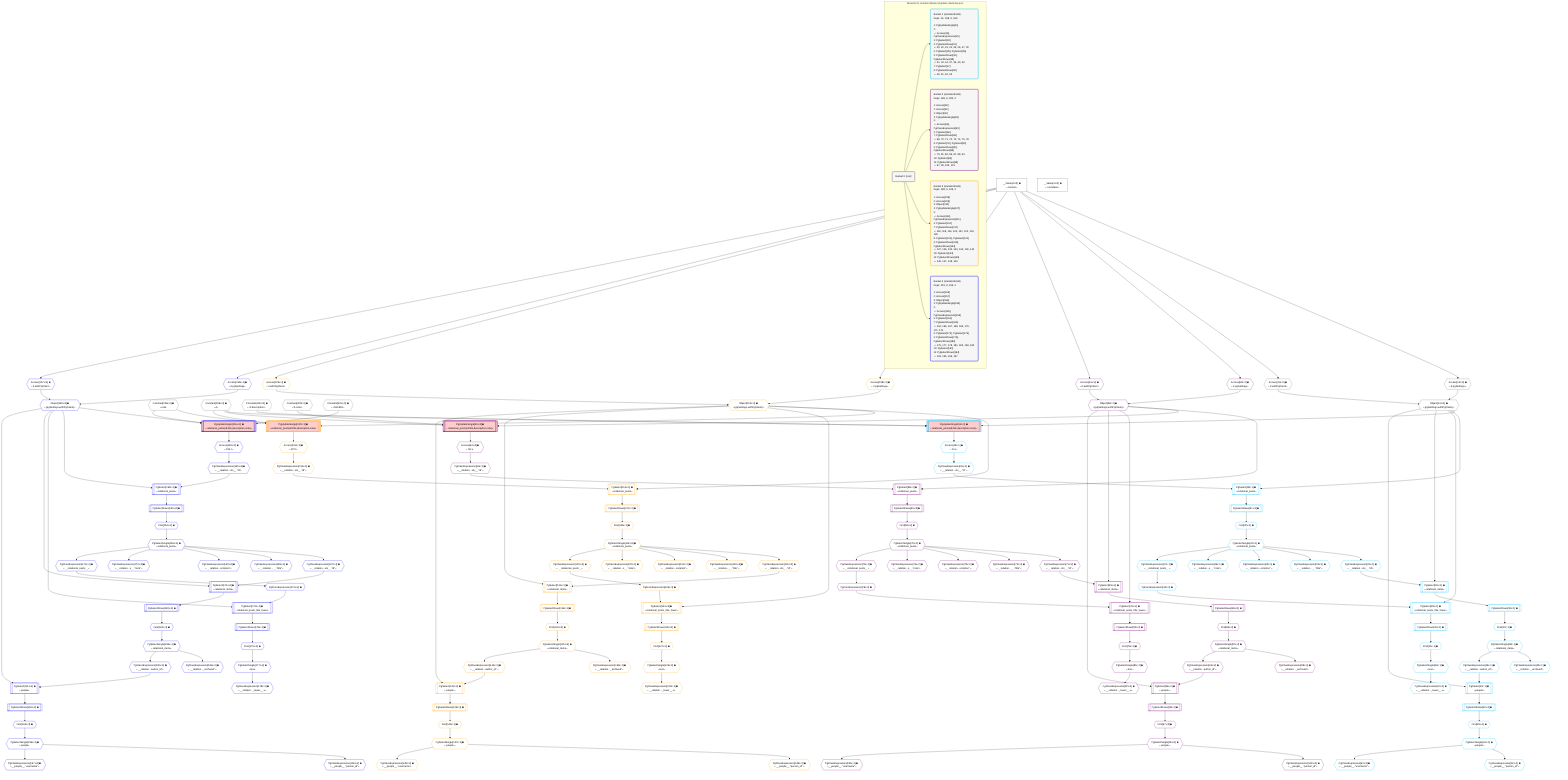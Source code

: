 %%{init: {'themeVariables': { 'fontSize': '12px'}}}%%
graph TD
    classDef path fill:#eee,stroke:#000,color:#000
    classDef plan fill:#fff,stroke-width:1px,color:#000
    classDef itemplan fill:#fff,stroke-width:2px,color:#000
    classDef unbatchedplan fill:#dff,stroke-width:1px,color:#000
    classDef sideeffectplan fill:#fcc,stroke-width:2px,color:#000
    classDef bucket fill:#f6f6f6,color:#000,stroke-width:2px,text-align:left


    %% plan dependencies
    Object14{{"Object[14∈0] ➊<br />ᐸ{pgSettings,withPgClient}ᐳ"}}:::plan
    Access12{{"Access[12∈0] ➊<br />ᐸ2.pgSettingsᐳ"}}:::plan
    Access13{{"Access[13∈0] ➊<br />ᐸ2.withPgClientᐳ"}}:::plan
    Access12 & Access13 --> Object14
    __Value2["__Value[2∈0] ➊<br />ᐸcontextᐳ"]:::plan
    __Value2 --> Access12
    __Value2 --> Access13
    __Value4["__Value[4∈0] ➊<br />ᐸrootValueᐳ"]:::plan
    Constant106{{"Constant[106∈0] ➊<br />ᐸnullᐳ"}}:::plan
    Constant198{{"Constant[198∈0] ➊<br />ᐸ4ᐳ"}}:::plan
    Constant199{{"Constant[199∈0] ➊<br />ᐸ'A description'ᐳ"}}:::plan
    Constant200{{"Constant[200∈0] ➊<br />ᐸ'A note'ᐳ"}}:::plan
    Constant201{{"Constant[201∈0] ➊<br />ᐸ3141592ᐳ"}}:::plan
    PgUpdateSingle11[["PgUpdateSingle[11∈1] ➊<br />ᐸrelational_posts(id;title,description,note)ᐳ"]]:::sideeffectplan
    Object14 & Constant198 & Constant199 --> PgUpdateSingle11
    PgSelect18[["PgSelect[18∈1] ➊<br />ᐸrelational_postsᐳ"]]:::plan
    PgClassExpression15{{"PgClassExpression[15∈1] ➊<br />ᐸ__relation...sts__.”id”ᐳ"}}:::plan
    Object14 & PgClassExpression15 --> PgSelect18
    PgSelect28[["PgSelect[28∈1] ➊<br />ᐸrelational_posts_title_lowerᐳ"]]:::plan
    PgFromExpression30{{"PgFromExpression[30∈1] ➊"}}:::plan
    Object14 & PgFromExpression30 --> PgSelect28
    PgSelect35[["PgSelect[35∈1] ➊<br />ᐸrelational_itemsᐳ"]]:::plan
    PgClassExpression23{{"PgClassExpression[23∈1] ➊<br />ᐸ__relation...sts__.”id”ᐳ"}}:::plan
    Object14 & PgClassExpression23 --> PgSelect35
    PgSelect47[["PgSelect[47∈1] ➊<br />ᐸpeopleᐳ"]]:::plan
    PgClassExpression46{{"PgClassExpression[46∈1] ➊<br />ᐸ__relation...author_id”ᐳ"}}:::plan
    Object14 & PgClassExpression46 --> PgSelect47
    Access16{{"Access[16∈1] ➊<br />ᐸ11.tᐳ"}}:::plan
    Access16 --> PgClassExpression15
    PgUpdateSingle11 --> Access16
    First20{{"First[20∈1] ➊"}}:::plan
    PgSelectRows21[["PgSelectRows[21∈1] ➊"]]:::plan
    PgSelectRows21 --> First20
    PgSelect18 --> PgSelectRows21
    PgSelectSingle22{{"PgSelectSingle[22∈1] ➊<br />ᐸrelational_postsᐳ"}}:::plan
    First20 --> PgSelectSingle22
    PgSelectSingle22 --> PgClassExpression23
    PgClassExpression24{{"PgClassExpression[24∈1] ➊<br />ᐸ__relation...__.”title”ᐳ"}}:::plan
    PgSelectSingle22 --> PgClassExpression24
    PgClassExpression25{{"PgClassExpression[25∈1] ➊<br />ᐸ__relation...scription”ᐳ"}}:::plan
    PgSelectSingle22 --> PgClassExpression25
    PgClassExpression26{{"PgClassExpression[26∈1] ➊<br />ᐸ__relation...s__.”note”ᐳ"}}:::plan
    PgSelectSingle22 --> PgClassExpression26
    PgClassExpression27{{"PgClassExpression[27∈1] ➊<br />ᐸ__relational_posts__ᐳ"}}:::plan
    PgSelectSingle22 --> PgClassExpression27
    PgClassExpression27 --> PgFromExpression30
    First31{{"First[31∈1] ➊"}}:::plan
    PgSelectRows32[["PgSelectRows[32∈1] ➊"]]:::plan
    PgSelectRows32 --> First31
    PgSelect28 --> PgSelectRows32
    PgSelectSingle33{{"PgSelectSingle[33∈1] ➊<br />ᐸtextᐳ"}}:::plan
    First31 --> PgSelectSingle33
    PgClassExpression34{{"PgClassExpression[34∈1] ➊<br />ᐸ__relation..._lower__.vᐳ"}}:::plan
    PgSelectSingle33 --> PgClassExpression34
    First37{{"First[37∈1] ➊"}}:::plan
    PgSelectRows38[["PgSelectRows[38∈1] ➊"]]:::plan
    PgSelectRows38 --> First37
    PgSelect35 --> PgSelectRows38
    PgSelectSingle39{{"PgSelectSingle[39∈1] ➊<br />ᐸrelational_itemsᐳ"}}:::plan
    First37 --> PgSelectSingle39
    PgClassExpression40{{"PgClassExpression[40∈1] ➊<br />ᐸ__relation..._archived”ᐳ"}}:::plan
    PgSelectSingle39 --> PgClassExpression40
    PgSelectSingle39 --> PgClassExpression46
    First49{{"First[49∈1] ➊"}}:::plan
    PgSelectRows50[["PgSelectRows[50∈1] ➊"]]:::plan
    PgSelectRows50 --> First49
    PgSelect47 --> PgSelectRows50
    PgSelectSingle51{{"PgSelectSingle[51∈1] ➊<br />ᐸpeopleᐳ"}}:::plan
    First49 --> PgSelectSingle51
    PgClassExpression52{{"PgClassExpression[52∈1] ➊<br />ᐸ__people__.”person_id”ᐳ"}}:::plan
    PgSelectSingle51 --> PgClassExpression52
    PgClassExpression53{{"PgClassExpression[53∈1] ➊<br />ᐸ__people__.”username”ᐳ"}}:::plan
    PgSelectSingle51 --> PgClassExpression53
    PgUpdateSingle59[["PgUpdateSingle[59∈2] ➊<br />ᐸrelational_posts(id;title,description,note)ᐳ"]]:::sideeffectplan
    Object62{{"Object[62∈2] ➊<br />ᐸ{pgSettings,withPgClient}ᐳ"}}:::plan
    Object62 & Constant198 & Constant200 --> PgUpdateSingle59
    Access60{{"Access[60∈2] ➊<br />ᐸ2.pgSettingsᐳ"}}:::plan
    Access61{{"Access[61∈2] ➊<br />ᐸ2.withPgClientᐳ"}}:::plan
    Access60 & Access61 --> Object62
    PgSelect66[["PgSelect[66∈2] ➊<br />ᐸrelational_postsᐳ"]]:::plan
    PgClassExpression63{{"PgClassExpression[63∈2] ➊<br />ᐸ__relation...sts__.”id”ᐳ"}}:::plan
    Object62 & PgClassExpression63 --> PgSelect66
    PgSelect76[["PgSelect[76∈2] ➊<br />ᐸrelational_posts_title_lowerᐳ"]]:::plan
    PgFromExpression78{{"PgFromExpression[78∈2] ➊"}}:::plan
    Object62 & PgFromExpression78 --> PgSelect76
    PgSelect83[["PgSelect[83∈2] ➊<br />ᐸrelational_itemsᐳ"]]:::plan
    PgClassExpression71{{"PgClassExpression[71∈2] ➊<br />ᐸ__relation...sts__.”id”ᐳ"}}:::plan
    Object62 & PgClassExpression71 --> PgSelect83
    PgSelect95[["PgSelect[95∈2] ➊<br />ᐸpeopleᐳ"]]:::plan
    PgClassExpression94{{"PgClassExpression[94∈2] ➊<br />ᐸ__relation...author_id”ᐳ"}}:::plan
    Object62 & PgClassExpression94 --> PgSelect95
    __Value2 --> Access60
    __Value2 --> Access61
    Access64{{"Access[64∈2] ➊<br />ᐸ59.tᐳ"}}:::plan
    Access64 --> PgClassExpression63
    PgUpdateSingle59 --> Access64
    First68{{"First[68∈2] ➊"}}:::plan
    PgSelectRows69[["PgSelectRows[69∈2] ➊"]]:::plan
    PgSelectRows69 --> First68
    PgSelect66 --> PgSelectRows69
    PgSelectSingle70{{"PgSelectSingle[70∈2] ➊<br />ᐸrelational_postsᐳ"}}:::plan
    First68 --> PgSelectSingle70
    PgSelectSingle70 --> PgClassExpression71
    PgClassExpression72{{"PgClassExpression[72∈2] ➊<br />ᐸ__relation...__.”title”ᐳ"}}:::plan
    PgSelectSingle70 --> PgClassExpression72
    PgClassExpression73{{"PgClassExpression[73∈2] ➊<br />ᐸ__relation...scription”ᐳ"}}:::plan
    PgSelectSingle70 --> PgClassExpression73
    PgClassExpression74{{"PgClassExpression[74∈2] ➊<br />ᐸ__relation...s__.”note”ᐳ"}}:::plan
    PgSelectSingle70 --> PgClassExpression74
    PgClassExpression75{{"PgClassExpression[75∈2] ➊<br />ᐸ__relational_posts__ᐳ"}}:::plan
    PgSelectSingle70 --> PgClassExpression75
    PgClassExpression75 --> PgFromExpression78
    First79{{"First[79∈2] ➊"}}:::plan
    PgSelectRows80[["PgSelectRows[80∈2] ➊"]]:::plan
    PgSelectRows80 --> First79
    PgSelect76 --> PgSelectRows80
    PgSelectSingle81{{"PgSelectSingle[81∈2] ➊<br />ᐸtextᐳ"}}:::plan
    First79 --> PgSelectSingle81
    PgClassExpression82{{"PgClassExpression[82∈2] ➊<br />ᐸ__relation..._lower__.vᐳ"}}:::plan
    PgSelectSingle81 --> PgClassExpression82
    First85{{"First[85∈2] ➊"}}:::plan
    PgSelectRows86[["PgSelectRows[86∈2] ➊"]]:::plan
    PgSelectRows86 --> First85
    PgSelect83 --> PgSelectRows86
    PgSelectSingle87{{"PgSelectSingle[87∈2] ➊<br />ᐸrelational_itemsᐳ"}}:::plan
    First85 --> PgSelectSingle87
    PgClassExpression88{{"PgClassExpression[88∈2] ➊<br />ᐸ__relation..._archived”ᐳ"}}:::plan
    PgSelectSingle87 --> PgClassExpression88
    PgSelectSingle87 --> PgClassExpression94
    First97{{"First[97∈2] ➊"}}:::plan
    PgSelectRows98[["PgSelectRows[98∈2] ➊"]]:::plan
    PgSelectRows98 --> First97
    PgSelect95 --> PgSelectRows98
    PgSelectSingle99{{"PgSelectSingle[99∈2] ➊<br />ᐸpeopleᐳ"}}:::plan
    First97 --> PgSelectSingle99
    PgClassExpression100{{"PgClassExpression[100∈2] ➊<br />ᐸ__people__.”person_id”ᐳ"}}:::plan
    PgSelectSingle99 --> PgClassExpression100
    PgClassExpression101{{"PgClassExpression[101∈2] ➊<br />ᐸ__people__.”username”ᐳ"}}:::plan
    PgSelectSingle99 --> PgClassExpression101
    PgUpdateSingle107[["PgUpdateSingle[107∈3] ➊<br />ᐸrelational_posts(id;title,description,note)ᐳ"]]:::sideeffectplan
    Object110{{"Object[110∈3] ➊<br />ᐸ{pgSettings,withPgClient}ᐳ"}}:::plan
    Object110 & Constant198 & Constant106 --> PgUpdateSingle107
    Access108{{"Access[108∈3] ➊<br />ᐸ2.pgSettingsᐳ"}}:::plan
    Access109{{"Access[109∈3] ➊<br />ᐸ2.withPgClientᐳ"}}:::plan
    Access108 & Access109 --> Object110
    PgSelect114[["PgSelect[114∈3] ➊<br />ᐸrelational_postsᐳ"]]:::plan
    PgClassExpression111{{"PgClassExpression[111∈3] ➊<br />ᐸ__relation...sts__.”id”ᐳ"}}:::plan
    Object110 & PgClassExpression111 --> PgSelect114
    PgSelect124[["PgSelect[124∈3] ➊<br />ᐸrelational_posts_title_lowerᐳ"]]:::plan
    PgFromExpression126{{"PgFromExpression[126∈3] ➊"}}:::plan
    Object110 & PgFromExpression126 --> PgSelect124
    PgSelect131[["PgSelect[131∈3] ➊<br />ᐸrelational_itemsᐳ"]]:::plan
    PgClassExpression119{{"PgClassExpression[119∈3] ➊<br />ᐸ__relation...sts__.”id”ᐳ"}}:::plan
    Object110 & PgClassExpression119 --> PgSelect131
    PgSelect143[["PgSelect[143∈3] ➊<br />ᐸpeopleᐳ"]]:::plan
    PgClassExpression142{{"PgClassExpression[142∈3] ➊<br />ᐸ__relation...author_id”ᐳ"}}:::plan
    Object110 & PgClassExpression142 --> PgSelect143
    __Value2 --> Access108
    __Value2 --> Access109
    Access112{{"Access[112∈3] ➊<br />ᐸ107.tᐳ"}}:::plan
    Access112 --> PgClassExpression111
    PgUpdateSingle107 --> Access112
    First116{{"First[116∈3] ➊"}}:::plan
    PgSelectRows117[["PgSelectRows[117∈3] ➊"]]:::plan
    PgSelectRows117 --> First116
    PgSelect114 --> PgSelectRows117
    PgSelectSingle118{{"PgSelectSingle[118∈3] ➊<br />ᐸrelational_postsᐳ"}}:::plan
    First116 --> PgSelectSingle118
    PgSelectSingle118 --> PgClassExpression119
    PgClassExpression120{{"PgClassExpression[120∈3] ➊<br />ᐸ__relation...__.”title”ᐳ"}}:::plan
    PgSelectSingle118 --> PgClassExpression120
    PgClassExpression121{{"PgClassExpression[121∈3] ➊<br />ᐸ__relation...scription”ᐳ"}}:::plan
    PgSelectSingle118 --> PgClassExpression121
    PgClassExpression122{{"PgClassExpression[122∈3] ➊<br />ᐸ__relation...s__.”note”ᐳ"}}:::plan
    PgSelectSingle118 --> PgClassExpression122
    PgClassExpression123{{"PgClassExpression[123∈3] ➊<br />ᐸ__relational_posts__ᐳ"}}:::plan
    PgSelectSingle118 --> PgClassExpression123
    PgClassExpression123 --> PgFromExpression126
    First127{{"First[127∈3] ➊"}}:::plan
    PgSelectRows128[["PgSelectRows[128∈3] ➊"]]:::plan
    PgSelectRows128 --> First127
    PgSelect124 --> PgSelectRows128
    PgSelectSingle129{{"PgSelectSingle[129∈3] ➊<br />ᐸtextᐳ"}}:::plan
    First127 --> PgSelectSingle129
    PgClassExpression130{{"PgClassExpression[130∈3] ➊<br />ᐸ__relation..._lower__.vᐳ"}}:::plan
    PgSelectSingle129 --> PgClassExpression130
    First133{{"First[133∈3] ➊"}}:::plan
    PgSelectRows134[["PgSelectRows[134∈3] ➊"]]:::plan
    PgSelectRows134 --> First133
    PgSelect131 --> PgSelectRows134
    PgSelectSingle135{{"PgSelectSingle[135∈3] ➊<br />ᐸrelational_itemsᐳ"}}:::plan
    First133 --> PgSelectSingle135
    PgClassExpression136{{"PgClassExpression[136∈3] ➊<br />ᐸ__relation..._archived”ᐳ"}}:::plan
    PgSelectSingle135 --> PgClassExpression136
    PgSelectSingle135 --> PgClassExpression142
    First145{{"First[145∈3] ➊"}}:::plan
    PgSelectRows146[["PgSelectRows[146∈3] ➊"]]:::plan
    PgSelectRows146 --> First145
    PgSelect143 --> PgSelectRows146
    PgSelectSingle147{{"PgSelectSingle[147∈3] ➊<br />ᐸpeopleᐳ"}}:::plan
    First145 --> PgSelectSingle147
    PgClassExpression148{{"PgClassExpression[148∈3] ➊<br />ᐸ__people__.”person_id”ᐳ"}}:::plan
    PgSelectSingle147 --> PgClassExpression148
    PgClassExpression149{{"PgClassExpression[149∈3] ➊<br />ᐸ__people__.”username”ᐳ"}}:::plan
    PgSelectSingle147 --> PgClassExpression149
    PgUpdateSingle155[["PgUpdateSingle[155∈4] ➊<br />ᐸrelational_posts(id;title,description,note)ᐳ"]]:::sideeffectplan
    Object158{{"Object[158∈4] ➊<br />ᐸ{pgSettings,withPgClient}ᐳ"}}:::plan
    Object158 & Constant201 & Constant106 --> PgUpdateSingle155
    Access156{{"Access[156∈4] ➊<br />ᐸ2.pgSettingsᐳ"}}:::plan
    Access157{{"Access[157∈4] ➊<br />ᐸ2.withPgClientᐳ"}}:::plan
    Access156 & Access157 --> Object158
    PgSelect162[["PgSelect[162∈4] ➊<br />ᐸrelational_postsᐳ"]]:::plan
    PgClassExpression159{{"PgClassExpression[159∈4] ➊<br />ᐸ__relation...sts__.”id”ᐳ"}}:::plan
    Object158 & PgClassExpression159 --> PgSelect162
    PgSelect172[["PgSelect[172∈4] ➊<br />ᐸrelational_posts_title_lowerᐳ"]]:::plan
    PgFromExpression174{{"PgFromExpression[174∈4] ➊"}}:::plan
    Object158 & PgFromExpression174 --> PgSelect172
    PgSelect179[["PgSelect[179∈4] ➊<br />ᐸrelational_itemsᐳ"]]:::plan
    PgClassExpression167{{"PgClassExpression[167∈4] ➊<br />ᐸ__relation...sts__.”id”ᐳ"}}:::plan
    Object158 & PgClassExpression167 --> PgSelect179
    PgSelect191[["PgSelect[191∈4] ➊<br />ᐸpeopleᐳ"]]:::plan
    PgClassExpression190{{"PgClassExpression[190∈4] ➊<br />ᐸ__relation...author_id”ᐳ"}}:::plan
    Object158 & PgClassExpression190 --> PgSelect191
    __Value2 --> Access156
    __Value2 --> Access157
    Access160{{"Access[160∈4] ➊<br />ᐸ155.tᐳ"}}:::plan
    Access160 --> PgClassExpression159
    PgUpdateSingle155 --> Access160
    First164{{"First[164∈4] ➊"}}:::plan
    PgSelectRows165[["PgSelectRows[165∈4] ➊"]]:::plan
    PgSelectRows165 --> First164
    PgSelect162 --> PgSelectRows165
    PgSelectSingle166{{"PgSelectSingle[166∈4] ➊<br />ᐸrelational_postsᐳ"}}:::plan
    First164 --> PgSelectSingle166
    PgSelectSingle166 --> PgClassExpression167
    PgClassExpression168{{"PgClassExpression[168∈4] ➊<br />ᐸ__relation...__.”title”ᐳ"}}:::plan
    PgSelectSingle166 --> PgClassExpression168
    PgClassExpression169{{"PgClassExpression[169∈4] ➊<br />ᐸ__relation...scription”ᐳ"}}:::plan
    PgSelectSingle166 --> PgClassExpression169
    PgClassExpression170{{"PgClassExpression[170∈4] ➊<br />ᐸ__relation...s__.”note”ᐳ"}}:::plan
    PgSelectSingle166 --> PgClassExpression170
    PgClassExpression171{{"PgClassExpression[171∈4] ➊<br />ᐸ__relational_posts__ᐳ"}}:::plan
    PgSelectSingle166 --> PgClassExpression171
    PgClassExpression171 --> PgFromExpression174
    First175{{"First[175∈4] ➊"}}:::plan
    PgSelectRows176[["PgSelectRows[176∈4] ➊"]]:::plan
    PgSelectRows176 --> First175
    PgSelect172 --> PgSelectRows176
    PgSelectSingle177{{"PgSelectSingle[177∈4] ➊<br />ᐸtextᐳ"}}:::plan
    First175 --> PgSelectSingle177
    PgClassExpression178{{"PgClassExpression[178∈4] ➊<br />ᐸ__relation..._lower__.vᐳ"}}:::plan
    PgSelectSingle177 --> PgClassExpression178
    First181{{"First[181∈4] ➊"}}:::plan
    PgSelectRows182[["PgSelectRows[182∈4] ➊"]]:::plan
    PgSelectRows182 --> First181
    PgSelect179 --> PgSelectRows182
    PgSelectSingle183{{"PgSelectSingle[183∈4] ➊<br />ᐸrelational_itemsᐳ"}}:::plan
    First181 --> PgSelectSingle183
    PgClassExpression184{{"PgClassExpression[184∈4] ➊<br />ᐸ__relation..._archived”ᐳ"}}:::plan
    PgSelectSingle183 --> PgClassExpression184
    PgSelectSingle183 --> PgClassExpression190
    First193{{"First[193∈4] ➊"}}:::plan
    PgSelectRows194[["PgSelectRows[194∈4] ➊"]]:::plan
    PgSelectRows194 --> First193
    PgSelect191 --> PgSelectRows194
    PgSelectSingle195{{"PgSelectSingle[195∈4] ➊<br />ᐸpeopleᐳ"}}:::plan
    First193 --> PgSelectSingle195
    PgClassExpression196{{"PgClassExpression[196∈4] ➊<br />ᐸ__people__.”person_id”ᐳ"}}:::plan
    PgSelectSingle195 --> PgClassExpression196
    PgClassExpression197{{"PgClassExpression[197∈4] ➊<br />ᐸ__people__.”username”ᐳ"}}:::plan
    PgSelectSingle195 --> PgClassExpression197

    %% define steps

    subgraph "Buckets for mutations/basics/update-relational-post"
    Bucket0("Bucket 0 (root)"):::bucket
    classDef bucket0 stroke:#696969
    class Bucket0,__Value2,__Value4,Access12,Access13,Object14,Constant106,Constant198,Constant199,Constant200,Constant201 bucket0
    Bucket1("Bucket 1 (mutationField)<br />Deps: 14, 198, 9, 199<br /><br />1: PgUpdateSingle[11]<br />2: <br />ᐳ: Access[16], PgClassExpression[15]<br />3: PgSelect[18]<br />4: PgSelectRows[21]<br />ᐳ: 20, 22, 23, 24, 25, 26, 27, 30<br />5: PgSelect[28], PgSelect[35]<br />6: PgSelectRows[32], PgSelectRows[38]<br />ᐳ: 31, 33, 34, 37, 39, 40, 46<br />7: PgSelect[47]<br />8: PgSelectRows[50]<br />ᐳ: 49, 51, 52, 53"):::bucket
    classDef bucket1 stroke:#00bfff
    class Bucket1,PgUpdateSingle11,PgClassExpression15,Access16,PgSelect18,First20,PgSelectRows21,PgSelectSingle22,PgClassExpression23,PgClassExpression24,PgClassExpression25,PgClassExpression26,PgClassExpression27,PgSelect28,PgFromExpression30,First31,PgSelectRows32,PgSelectSingle33,PgClassExpression34,PgSelect35,First37,PgSelectRows38,PgSelectSingle39,PgClassExpression40,PgClassExpression46,PgSelect47,First49,PgSelectRows50,PgSelectSingle51,PgClassExpression52,PgClassExpression53 bucket1
    Bucket2("Bucket 2 (mutationField)<br />Deps: 198, 9, 200, 2<br /><br />1: Access[60]<br />2: Access[61]<br />3: Object[62]<br />4: PgUpdateSingle[59]<br />5: <br />ᐳ: Access[64], PgClassExpression[63]<br />6: PgSelect[66]<br />7: PgSelectRows[69]<br />ᐳ: 68, 70, 71, 72, 73, 74, 75, 78<br />8: PgSelect[76], PgSelect[83]<br />9: PgSelectRows[80], PgSelectRows[86]<br />ᐳ: 79, 81, 82, 85, 87, 88, 94<br />10: PgSelect[95]<br />11: PgSelectRows[98]<br />ᐳ: 97, 99, 100, 101"):::bucket
    classDef bucket2 stroke:#7f007f
    class Bucket2,PgUpdateSingle59,Access60,Access61,Object62,PgClassExpression63,Access64,PgSelect66,First68,PgSelectRows69,PgSelectSingle70,PgClassExpression71,PgClassExpression72,PgClassExpression73,PgClassExpression74,PgClassExpression75,PgSelect76,PgFromExpression78,First79,PgSelectRows80,PgSelectSingle81,PgClassExpression82,PgSelect83,First85,PgSelectRows86,PgSelectSingle87,PgClassExpression88,PgClassExpression94,PgSelect95,First97,PgSelectRows98,PgSelectSingle99,PgClassExpression100,PgClassExpression101 bucket2
    Bucket3("Bucket 3 (mutationField)<br />Deps: 198, 9, 106, 2<br /><br />1: Access[108]<br />2: Access[109]<br />3: Object[110]<br />4: PgUpdateSingle[107]<br />5: <br />ᐳ: Access[112], PgClassExpression[111]<br />6: PgSelect[114]<br />7: PgSelectRows[117]<br />ᐳ: 116, 118, 119, 120, 121, 122, 123, 126<br />8: PgSelect[124], PgSelect[131]<br />9: PgSelectRows[128], PgSelectRows[134]<br />ᐳ: 127, 129, 130, 133, 135, 136, 142<br />10: PgSelect[143]<br />11: PgSelectRows[146]<br />ᐳ: 145, 147, 148, 149"):::bucket
    classDef bucket3 stroke:#ffa500
    class Bucket3,PgUpdateSingle107,Access108,Access109,Object110,PgClassExpression111,Access112,PgSelect114,First116,PgSelectRows117,PgSelectSingle118,PgClassExpression119,PgClassExpression120,PgClassExpression121,PgClassExpression122,PgClassExpression123,PgSelect124,PgFromExpression126,First127,PgSelectRows128,PgSelectSingle129,PgClassExpression130,PgSelect131,First133,PgSelectRows134,PgSelectSingle135,PgClassExpression136,PgClassExpression142,PgSelect143,First145,PgSelectRows146,PgSelectSingle147,PgClassExpression148,PgClassExpression149 bucket3
    Bucket4("Bucket 4 (mutationField)<br />Deps: 201, 9, 106, 2<br /><br />1: Access[156]<br />2: Access[157]<br />3: Object[158]<br />4: PgUpdateSingle[155]<br />5: <br />ᐳ: Access[160], PgClassExpression[159]<br />6: PgSelect[162]<br />7: PgSelectRows[165]<br />ᐳ: 164, 166, 167, 168, 169, 170, 171, 174<br />8: PgSelect[172], PgSelect[179]<br />9: PgSelectRows[176], PgSelectRows[182]<br />ᐳ: 175, 177, 178, 181, 183, 184, 190<br />10: PgSelect[191]<br />11: PgSelectRows[194]<br />ᐳ: 193, 195, 196, 197"):::bucket
    classDef bucket4 stroke:#0000ff
    class Bucket4,PgUpdateSingle155,Access156,Access157,Object158,PgClassExpression159,Access160,PgSelect162,First164,PgSelectRows165,PgSelectSingle166,PgClassExpression167,PgClassExpression168,PgClassExpression169,PgClassExpression170,PgClassExpression171,PgSelect172,PgFromExpression174,First175,PgSelectRows176,PgSelectSingle177,PgClassExpression178,PgSelect179,First181,PgSelectRows182,PgSelectSingle183,PgClassExpression184,PgClassExpression190,PgSelect191,First193,PgSelectRows194,PgSelectSingle195,PgClassExpression196,PgClassExpression197 bucket4
    Bucket0 --> Bucket1 & Bucket2 & Bucket3 & Bucket4
    end
